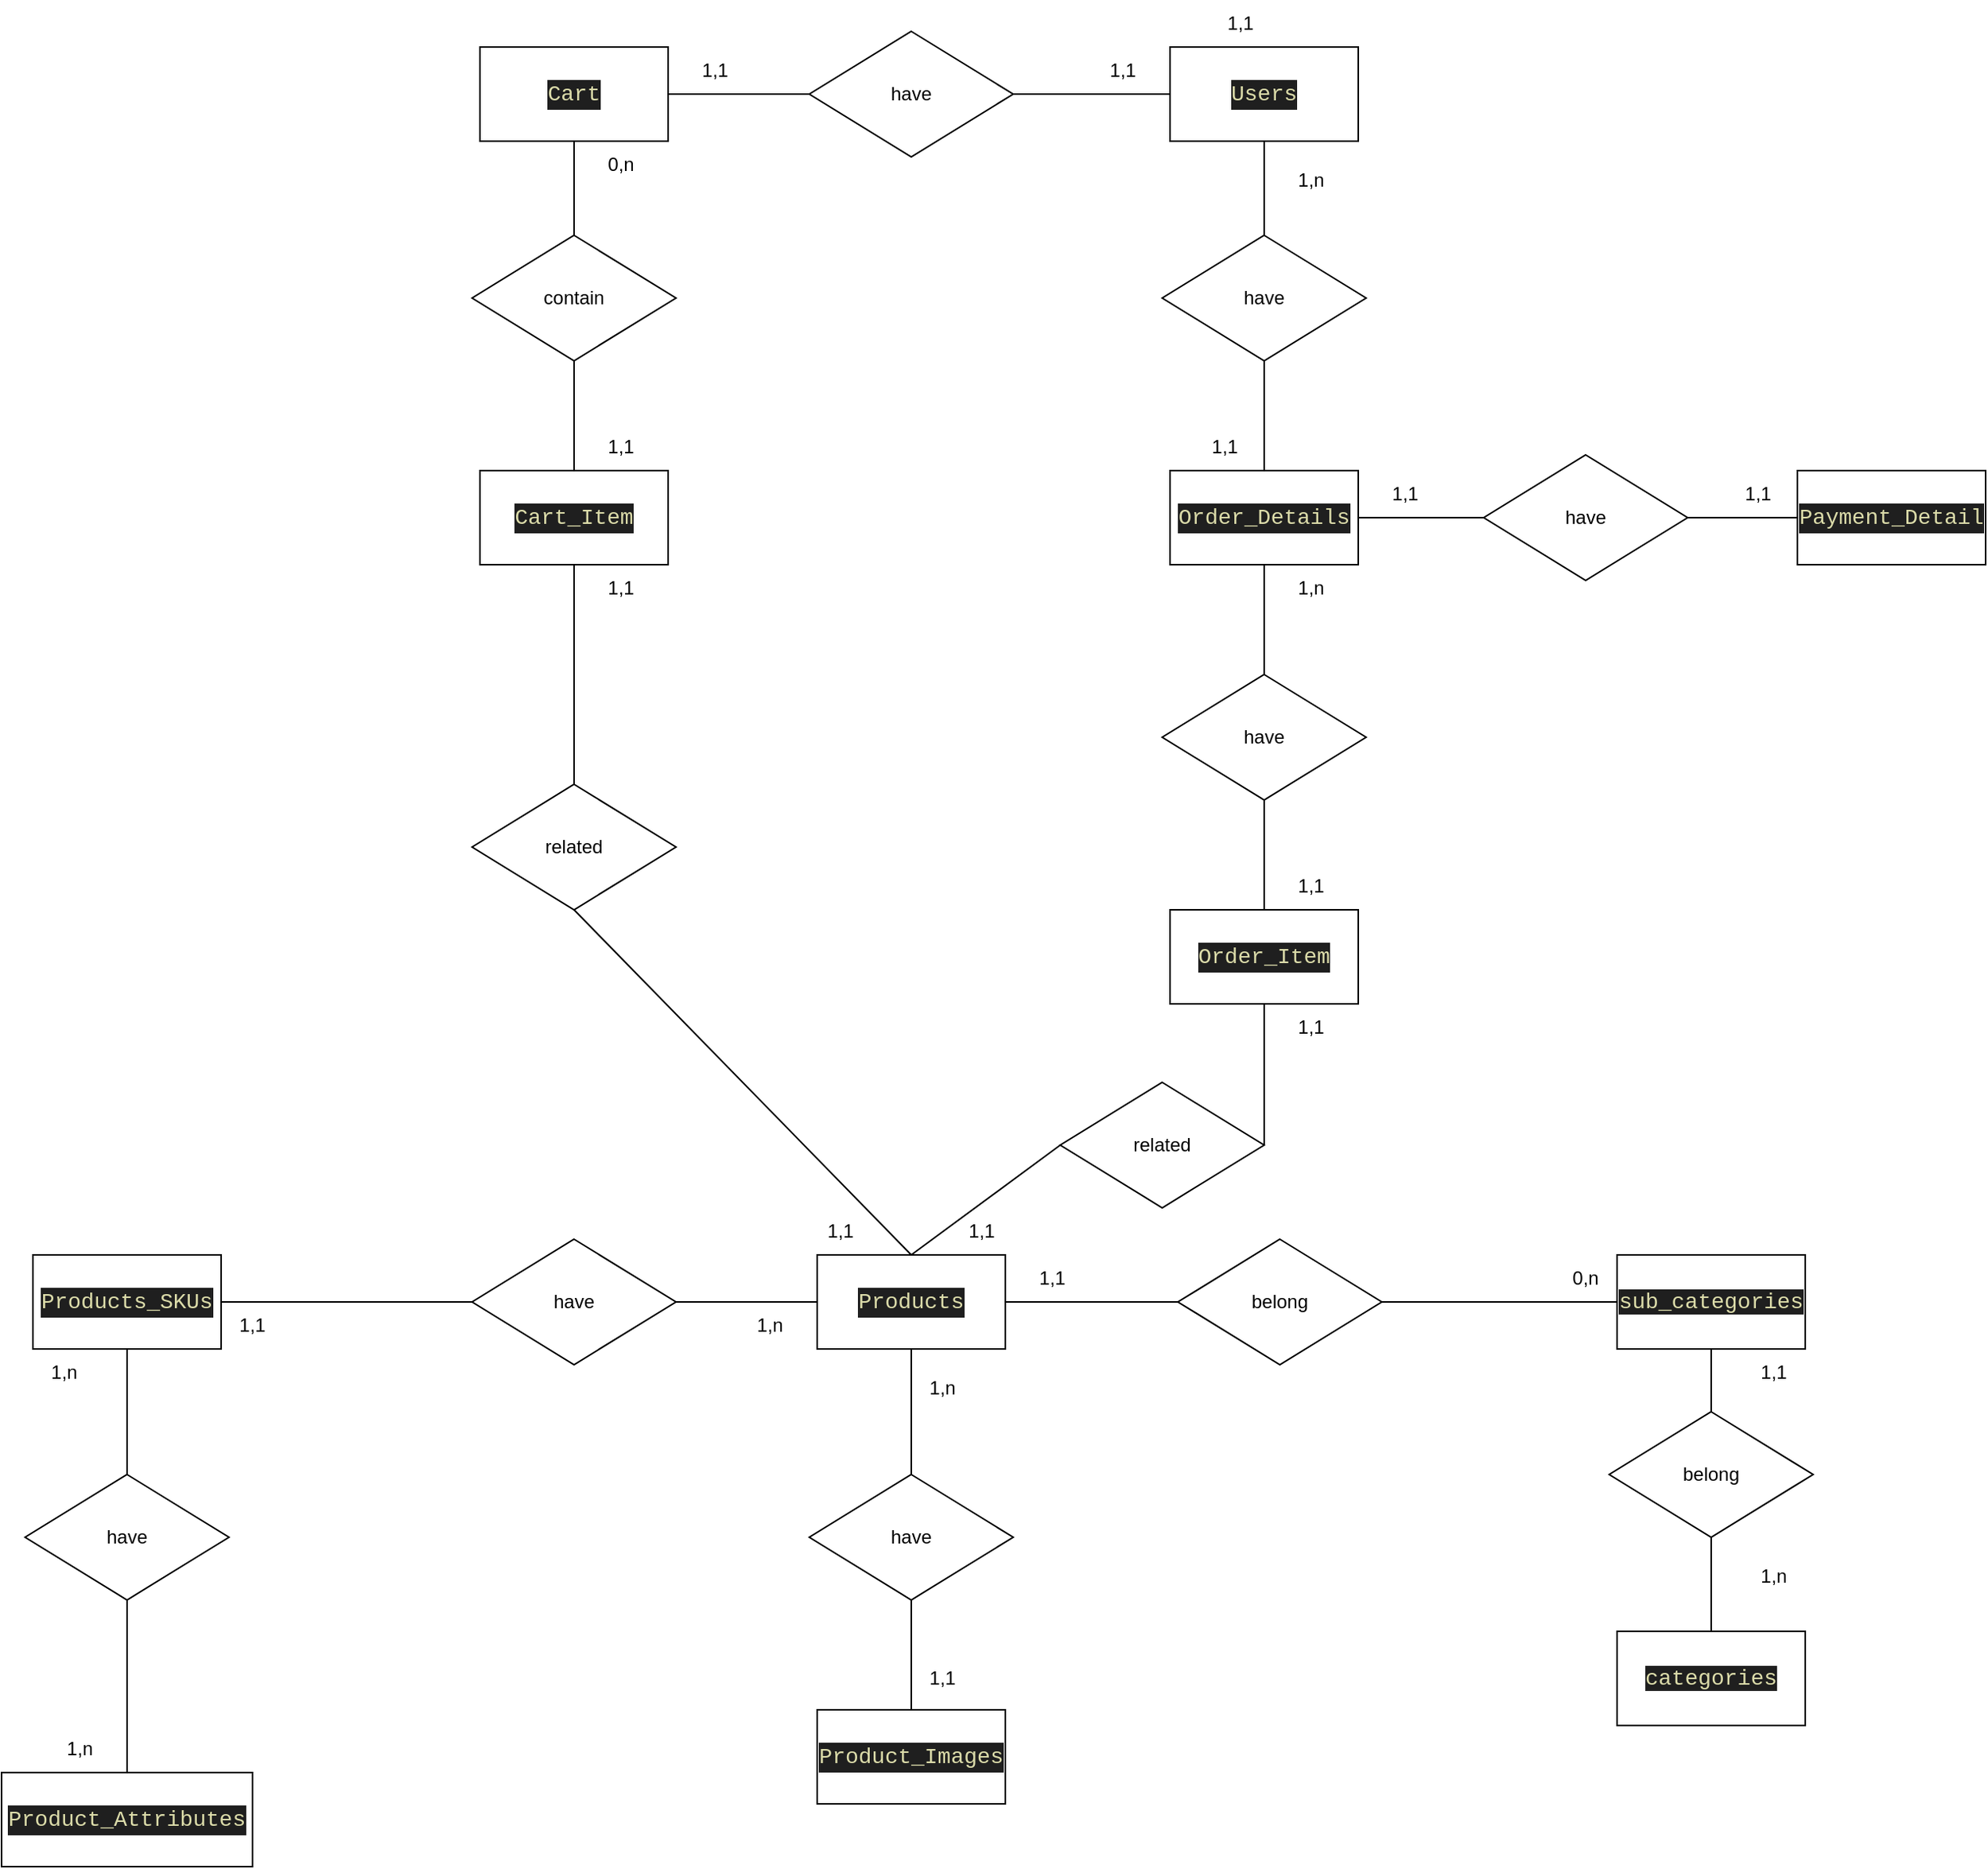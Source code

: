 <mxfile version="24.7.8">
  <diagram name="Page-1" id="cnW9olGmw6NSJvJHDt5M">
    <mxGraphModel dx="2762" dy="1179" grid="1" gridSize="10" guides="1" tooltips="1" connect="1" arrows="1" fold="1" page="1" pageScale="1" pageWidth="850" pageHeight="1100" math="0" shadow="0">
      <root>
        <mxCell id="0" />
        <mxCell id="1" parent="0" />
        <mxCell id="kwGnplMdTD3-A2-5UlzM-1" value="&lt;div style=&quot;color: rgb(204, 204, 204); background-color: rgb(31, 31, 31); font-family: Consolas, &amp;quot;Courier New&amp;quot;, monospace; font-size: 14px; line-height: 19px; white-space: pre;&quot;&gt;&lt;span style=&quot;color: #dcdcaa;&quot;&gt;Users&lt;/span&gt;&lt;/div&gt;" style="rounded=0;whiteSpace=wrap;html=1;" parent="1" vertex="1">
          <mxGeometry x="90" y="250" width="120" height="60" as="geometry" />
        </mxCell>
        <mxCell id="kwGnplMdTD3-A2-5UlzM-9" value="&lt;div style=&quot;color: rgb(204, 204, 204); background-color: rgb(31, 31, 31); font-family: Consolas, &amp;quot;Courier New&amp;quot;, monospace; font-size: 14px; line-height: 19px; white-space: pre;&quot;&gt;&lt;span style=&quot;color: #dcdcaa;&quot;&gt;Products&lt;/span&gt;&lt;/div&gt;" style="rounded=0;whiteSpace=wrap;html=1;" parent="1" vertex="1">
          <mxGeometry x="-135" y="1020" width="120" height="60" as="geometry" />
        </mxCell>
        <mxCell id="kwGnplMdTD3-A2-5UlzM-10" value="&lt;font face=&quot;Consolas, Courier New, monospace&quot; color=&quot;#dcdcaa&quot;&gt;&lt;span style=&quot;font-size: 14px; white-space: pre; background-color: rgb(31, 31, 31);&quot;&gt;categories&lt;/span&gt;&lt;/font&gt;" style="rounded=0;whiteSpace=wrap;html=1;" parent="1" vertex="1">
          <mxGeometry x="375" y="1260" width="120" height="60" as="geometry" />
        </mxCell>
        <mxCell id="kwGnplMdTD3-A2-5UlzM-11" value="belong" style="rhombus;whiteSpace=wrap;html=1;" parent="1" vertex="1">
          <mxGeometry x="95" y="1010" width="130" height="80" as="geometry" />
        </mxCell>
        <mxCell id="kwGnplMdTD3-A2-5UlzM-12" value="&lt;font face=&quot;Consolas, Courier New, monospace&quot; color=&quot;#dcdcaa&quot;&gt;&lt;span style=&quot;font-size: 14px; white-space: pre; background-color: rgb(31, 31, 31);&quot;&gt;sub_categories&lt;/span&gt;&lt;/font&gt;" style="rounded=0;whiteSpace=wrap;html=1;" parent="1" vertex="1">
          <mxGeometry x="375" y="1020" width="120" height="60" as="geometry" />
        </mxCell>
        <mxCell id="kwGnplMdTD3-A2-5UlzM-13" value="" style="endArrow=none;html=1;rounded=0;exitX=1;exitY=0.5;exitDx=0;exitDy=0;" parent="1" source="kwGnplMdTD3-A2-5UlzM-9" edge="1">
          <mxGeometry width="50" height="50" relative="1" as="geometry">
            <mxPoint x="215" y="1100" as="sourcePoint" />
            <mxPoint x="95" y="1050" as="targetPoint" />
          </mxGeometry>
        </mxCell>
        <mxCell id="kwGnplMdTD3-A2-5UlzM-14" value="" style="endArrow=none;html=1;rounded=0;exitX=1;exitY=0.5;exitDx=0;exitDy=0;entryX=0;entryY=0.5;entryDx=0;entryDy=0;" parent="1" source="kwGnplMdTD3-A2-5UlzM-11" target="kwGnplMdTD3-A2-5UlzM-12" edge="1">
          <mxGeometry width="50" height="50" relative="1" as="geometry">
            <mxPoint x="-5" y="1060" as="sourcePoint" />
            <mxPoint x="105" y="1060" as="targetPoint" />
          </mxGeometry>
        </mxCell>
        <mxCell id="kwGnplMdTD3-A2-5UlzM-15" value="" style="endArrow=none;html=1;rounded=0;exitX=0.5;exitY=1;exitDx=0;exitDy=0;entryX=0.5;entryY=0;entryDx=0;entryDy=0;" parent="1" source="kwGnplMdTD3-A2-5UlzM-12" target="kwGnplMdTD3-A2-5UlzM-16" edge="1">
          <mxGeometry width="50" height="50" relative="1" as="geometry">
            <mxPoint x="215" y="1100" as="sourcePoint" />
            <mxPoint x="265" y="1050" as="targetPoint" />
          </mxGeometry>
        </mxCell>
        <mxCell id="kwGnplMdTD3-A2-5UlzM-16" value="belong" style="rhombus;whiteSpace=wrap;html=1;" parent="1" vertex="1">
          <mxGeometry x="370" y="1120" width="130" height="80" as="geometry" />
        </mxCell>
        <mxCell id="kwGnplMdTD3-A2-5UlzM-17" value="" style="endArrow=none;html=1;rounded=0;exitX=0.5;exitY=0;exitDx=0;exitDy=0;entryX=0.5;entryY=1;entryDx=0;entryDy=0;" parent="1" source="kwGnplMdTD3-A2-5UlzM-10" target="kwGnplMdTD3-A2-5UlzM-16" edge="1">
          <mxGeometry width="50" height="50" relative="1" as="geometry">
            <mxPoint x="445" y="1090" as="sourcePoint" />
            <mxPoint x="445" y="1120" as="targetPoint" />
          </mxGeometry>
        </mxCell>
        <mxCell id="kwGnplMdTD3-A2-5UlzM-18" value="1,1" style="text;html=1;align=center;verticalAlign=middle;whiteSpace=wrap;rounded=0;" parent="1" vertex="1">
          <mxGeometry x="-15" y="1020" width="60" height="30" as="geometry" />
        </mxCell>
        <mxCell id="kwGnplMdTD3-A2-5UlzM-21" value="1,n" style="text;html=1;align=center;verticalAlign=middle;whiteSpace=wrap;rounded=0;" parent="1" vertex="1">
          <mxGeometry x="-85" y="1090" width="60" height="30" as="geometry" />
        </mxCell>
        <mxCell id="kwGnplMdTD3-A2-5UlzM-23" value="&lt;div style=&quot;color: rgb(204, 204, 204); background-color: rgb(31, 31, 31); font-family: Consolas, &amp;quot;Courier New&amp;quot;, monospace; font-size: 14px; line-height: 19px; white-space: pre;&quot;&gt;&lt;span style=&quot;color: #dcdcaa;&quot;&gt;Product_Attributes&lt;/span&gt;&lt;/div&gt;" style="rounded=0;whiteSpace=wrap;html=1;" parent="1" vertex="1">
          <mxGeometry x="-655" y="1350" width="160" height="60" as="geometry" />
        </mxCell>
        <mxCell id="kwGnplMdTD3-A2-5UlzM-24" value="&lt;div style=&quot;color: rgb(204, 204, 204); background-color: rgb(31, 31, 31); font-family: Consolas, &amp;quot;Courier New&amp;quot;, monospace; font-size: 14px; line-height: 19px; white-space: pre;&quot;&gt;&lt;span style=&quot;color: #dcdcaa;&quot;&gt;Products_SKUs&lt;/span&gt;&lt;/div&gt;" style="rounded=0;whiteSpace=wrap;html=1;" parent="1" vertex="1">
          <mxGeometry x="-635" y="1020" width="120" height="60" as="geometry" />
        </mxCell>
        <mxCell id="kwGnplMdTD3-A2-5UlzM-25" value="&lt;div style=&quot;color: rgb(204, 204, 204); background-color: rgb(31, 31, 31); font-family: Consolas, &amp;quot;Courier New&amp;quot;, monospace; font-size: 14px; line-height: 19px; white-space: pre;&quot;&gt;&lt;span style=&quot;color: #dcdcaa;&quot;&gt;Cart&lt;/span&gt;&lt;/div&gt;" style="rounded=0;whiteSpace=wrap;html=1;" parent="1" vertex="1">
          <mxGeometry x="-350" y="250" width="120" height="60" as="geometry" />
        </mxCell>
        <mxCell id="kwGnplMdTD3-A2-5UlzM-26" value="&lt;div style=&quot;color: rgb(204, 204, 204); background-color: rgb(31, 31, 31); font-family: Consolas, &amp;quot;Courier New&amp;quot;, monospace; font-size: 14px; line-height: 19px; white-space: pre;&quot;&gt;&lt;span style=&quot;color: #dcdcaa;&quot;&gt;Cart_Item&lt;/span&gt;&lt;/div&gt;" style="rounded=0;whiteSpace=wrap;html=1;" parent="1" vertex="1">
          <mxGeometry x="-350" y="520" width="120" height="60" as="geometry" />
        </mxCell>
        <mxCell id="kwGnplMdTD3-A2-5UlzM-27" value="&lt;div style=&quot;color: rgb(204, 204, 204); background-color: rgb(31, 31, 31); font-family: Consolas, &amp;quot;Courier New&amp;quot;, monospace; font-size: 14px; line-height: 19px; white-space: pre;&quot;&gt;&lt;div style=&quot;line-height: 19px;&quot;&gt;&lt;span style=&quot;color: #dcdcaa;&quot;&gt;Payment_Detail&lt;/span&gt;&lt;/div&gt;&lt;/div&gt;" style="rounded=0;whiteSpace=wrap;html=1;" parent="1" vertex="1">
          <mxGeometry x="490" y="520" width="120" height="60" as="geometry" />
        </mxCell>
        <mxCell id="kwGnplMdTD3-A2-5UlzM-28" value="&lt;div style=&quot;color: rgb(204, 204, 204); background-color: rgb(31, 31, 31); font-family: Consolas, &amp;quot;Courier New&amp;quot;, monospace; font-size: 14px; line-height: 19px; white-space: pre;&quot;&gt;&lt;span style=&quot;color: #dcdcaa;&quot;&gt;Order_Details&lt;/span&gt;&lt;/div&gt;" style="rounded=0;whiteSpace=wrap;html=1;" parent="1" vertex="1">
          <mxGeometry x="90" y="520" width="120" height="60" as="geometry" />
        </mxCell>
        <mxCell id="kwGnplMdTD3-A2-5UlzM-29" value="&lt;div style=&quot;color: rgb(204, 204, 204); background-color: rgb(31, 31, 31); font-family: Consolas, &amp;quot;Courier New&amp;quot;, monospace; font-size: 14px; line-height: 19px; white-space: pre;&quot;&gt;&lt;span style=&quot;color: #dcdcaa;&quot;&gt;Order_Item&lt;/span&gt;&lt;/div&gt;" style="rounded=0;whiteSpace=wrap;html=1;" parent="1" vertex="1">
          <mxGeometry x="90" y="800" width="120" height="60" as="geometry" />
        </mxCell>
        <mxCell id="kwGnplMdTD3-A2-5UlzM-30" value="&lt;div style=&quot;color: rgb(204, 204, 204); background-color: rgb(31, 31, 31); font-family: Consolas, &amp;quot;Courier New&amp;quot;, monospace; font-size: 14px; line-height: 19px; white-space: pre;&quot;&gt;&lt;span style=&quot;color: #dcdcaa;&quot;&gt;Product_Images&lt;/span&gt;&lt;/div&gt;" style="rounded=0;whiteSpace=wrap;html=1;" parent="1" vertex="1">
          <mxGeometry x="-135" y="1310" width="120" height="60" as="geometry" />
        </mxCell>
        <mxCell id="tjKkvb1AYBIxYUPu8IMl-1" value="1,n" style="text;html=1;align=center;verticalAlign=middle;whiteSpace=wrap;rounded=0;" parent="1" vertex="1">
          <mxGeometry x="445" y="1210" width="60" height="30" as="geometry" />
        </mxCell>
        <mxCell id="tjKkvb1AYBIxYUPu8IMl-2" value="1,1" style="text;html=1;align=center;verticalAlign=middle;whiteSpace=wrap;rounded=0;" parent="1" vertex="1">
          <mxGeometry x="445" y="1080" width="60" height="30" as="geometry" />
        </mxCell>
        <mxCell id="tjKkvb1AYBIxYUPu8IMl-3" value="" style="endArrow=none;html=1;rounded=0;entryX=0.5;entryY=1;entryDx=0;entryDy=0;exitX=0.5;exitY=0;exitDx=0;exitDy=0;" parent="1" source="tjKkvb1AYBIxYUPu8IMl-4" target="kwGnplMdTD3-A2-5UlzM-9" edge="1">
          <mxGeometry width="50" height="50" relative="1" as="geometry">
            <mxPoint x="-75" y="1180" as="sourcePoint" />
            <mxPoint x="295" y="1110" as="targetPoint" />
          </mxGeometry>
        </mxCell>
        <mxCell id="tjKkvb1AYBIxYUPu8IMl-4" value="have" style="rhombus;whiteSpace=wrap;html=1;" parent="1" vertex="1">
          <mxGeometry x="-140" y="1160" width="130" height="80" as="geometry" />
        </mxCell>
        <mxCell id="tjKkvb1AYBIxYUPu8IMl-5" value="" style="endArrow=none;html=1;rounded=0;entryX=0.5;entryY=1;entryDx=0;entryDy=0;exitX=0.5;exitY=0;exitDx=0;exitDy=0;" parent="1" source="kwGnplMdTD3-A2-5UlzM-30" target="tjKkvb1AYBIxYUPu8IMl-4" edge="1">
          <mxGeometry width="50" height="50" relative="1" as="geometry">
            <mxPoint x="-65" y="1170" as="sourcePoint" />
            <mxPoint x="-65" y="1090" as="targetPoint" />
          </mxGeometry>
        </mxCell>
        <mxCell id="tjKkvb1AYBIxYUPu8IMl-6" value="0,n" style="text;html=1;align=center;verticalAlign=middle;whiteSpace=wrap;rounded=0;" parent="1" vertex="1">
          <mxGeometry x="325" y="1020" width="60" height="30" as="geometry" />
        </mxCell>
        <mxCell id="tjKkvb1AYBIxYUPu8IMl-7" value="1,1" style="text;html=1;align=center;verticalAlign=middle;whiteSpace=wrap;rounded=0;" parent="1" vertex="1">
          <mxGeometry x="-85" y="1275" width="60" height="30" as="geometry" />
        </mxCell>
        <mxCell id="tjKkvb1AYBIxYUPu8IMl-8" value="1,n" style="text;html=1;align=center;verticalAlign=middle;whiteSpace=wrap;rounded=0;" parent="1" vertex="1">
          <mxGeometry x="-195" y="1050" width="60" height="30" as="geometry" />
        </mxCell>
        <mxCell id="tjKkvb1AYBIxYUPu8IMl-9" value="" style="endArrow=none;html=1;rounded=0;entryX=0;entryY=0.5;entryDx=0;entryDy=0;exitX=1;exitY=0.5;exitDx=0;exitDy=0;" parent="1" source="tjKkvb1AYBIxYUPu8IMl-10" target="kwGnplMdTD3-A2-5UlzM-9" edge="1">
          <mxGeometry width="50" height="50" relative="1" as="geometry">
            <mxPoint x="-270" y="1210" as="sourcePoint" />
            <mxPoint x="-270" y="1110" as="targetPoint" />
          </mxGeometry>
        </mxCell>
        <mxCell id="tjKkvb1AYBIxYUPu8IMl-10" value="have" style="rhombus;whiteSpace=wrap;html=1;" parent="1" vertex="1">
          <mxGeometry x="-355" y="1010" width="130" height="80" as="geometry" />
        </mxCell>
        <mxCell id="tjKkvb1AYBIxYUPu8IMl-11" value="" style="endArrow=none;html=1;rounded=0;entryX=0;entryY=0.5;entryDx=0;entryDy=0;exitX=1;exitY=0.5;exitDx=0;exitDy=0;" parent="1" source="kwGnplMdTD3-A2-5UlzM-24" target="tjKkvb1AYBIxYUPu8IMl-10" edge="1">
          <mxGeometry width="50" height="50" relative="1" as="geometry">
            <mxPoint x="-270" y="1340" as="sourcePoint" />
            <mxPoint x="-260" y="1120" as="targetPoint" />
          </mxGeometry>
        </mxCell>
        <mxCell id="tjKkvb1AYBIxYUPu8IMl-12" value="1,1" style="text;html=1;align=center;verticalAlign=middle;whiteSpace=wrap;rounded=0;" parent="1" vertex="1">
          <mxGeometry x="-525" y="1050" width="60" height="30" as="geometry" />
        </mxCell>
        <mxCell id="tjKkvb1AYBIxYUPu8IMl-18" value="1,n" style="text;html=1;align=center;verticalAlign=middle;whiteSpace=wrap;rounded=0;" parent="1" vertex="1">
          <mxGeometry x="-645" y="1080" width="60" height="30" as="geometry" />
        </mxCell>
        <mxCell id="tjKkvb1AYBIxYUPu8IMl-19" value="" style="endArrow=none;html=1;rounded=0;entryX=0.5;entryY=1;entryDx=0;entryDy=0;exitX=0.5;exitY=0;exitDx=0;exitDy=0;" parent="1" source="tjKkvb1AYBIxYUPu8IMl-20" target="kwGnplMdTD3-A2-5UlzM-24" edge="1">
          <mxGeometry width="50" height="50" relative="1" as="geometry">
            <mxPoint x="-685" y="1170" as="sourcePoint" />
            <mxPoint x="-685" y="1070" as="targetPoint" />
          </mxGeometry>
        </mxCell>
        <mxCell id="tjKkvb1AYBIxYUPu8IMl-20" value="have" style="rhombus;whiteSpace=wrap;html=1;" parent="1" vertex="1">
          <mxGeometry x="-640" y="1160" width="130" height="80" as="geometry" />
        </mxCell>
        <mxCell id="tjKkvb1AYBIxYUPu8IMl-21" value="" style="endArrow=none;html=1;rounded=0;entryX=0.5;entryY=1;entryDx=0;entryDy=0;exitX=0.5;exitY=0;exitDx=0;exitDy=0;" parent="1" source="kwGnplMdTD3-A2-5UlzM-23" target="tjKkvb1AYBIxYUPu8IMl-20" edge="1">
          <mxGeometry width="50" height="50" relative="1" as="geometry">
            <mxPoint x="-685" y="1320" as="sourcePoint" />
            <mxPoint x="-675" y="1080" as="targetPoint" />
          </mxGeometry>
        </mxCell>
        <mxCell id="tjKkvb1AYBIxYUPu8IMl-22" value="1,n" style="text;html=1;align=center;verticalAlign=middle;whiteSpace=wrap;rounded=0;" parent="1" vertex="1">
          <mxGeometry x="-635" y="1320" width="60" height="30" as="geometry" />
        </mxCell>
        <mxCell id="tjKkvb1AYBIxYUPu8IMl-26" value="" style="endArrow=none;html=1;rounded=0;entryX=0;entryY=0.5;entryDx=0;entryDy=0;" parent="1" target="kwGnplMdTD3-A2-5UlzM-1" edge="1">
          <mxGeometry width="50" height="50" relative="1" as="geometry">
            <mxPoint x="-10" y="280" as="sourcePoint" />
            <mxPoint x="-20" y="320" as="targetPoint" />
          </mxGeometry>
        </mxCell>
        <mxCell id="tjKkvb1AYBIxYUPu8IMl-27" value="have" style="rhombus;whiteSpace=wrap;html=1;" parent="1" vertex="1">
          <mxGeometry x="-140" y="240" width="130" height="80" as="geometry" />
        </mxCell>
        <mxCell id="tjKkvb1AYBIxYUPu8IMl-29" value="" style="endArrow=none;html=1;rounded=0;entryX=0;entryY=0.5;entryDx=0;entryDy=0;exitX=1;exitY=0.5;exitDx=0;exitDy=0;" parent="1" source="kwGnplMdTD3-A2-5UlzM-25" target="tjKkvb1AYBIxYUPu8IMl-27" edge="1">
          <mxGeometry width="50" height="50" relative="1" as="geometry">
            <mxPoint y="290" as="sourcePoint" />
            <mxPoint x="100" y="290" as="targetPoint" />
          </mxGeometry>
        </mxCell>
        <mxCell id="tjKkvb1AYBIxYUPu8IMl-30" value="1,1" style="text;html=1;align=center;verticalAlign=middle;whiteSpace=wrap;rounded=0;" parent="1" vertex="1">
          <mxGeometry x="30" y="250" width="60" height="30" as="geometry" />
        </mxCell>
        <mxCell id="tjKkvb1AYBIxYUPu8IMl-31" value="1,1" style="text;html=1;align=center;verticalAlign=middle;whiteSpace=wrap;rounded=0;" parent="1" vertex="1">
          <mxGeometry x="-230" y="250" width="60" height="30" as="geometry" />
        </mxCell>
        <mxCell id="tjKkvb1AYBIxYUPu8IMl-34" value="contain" style="rhombus;whiteSpace=wrap;html=1;" parent="1" vertex="1">
          <mxGeometry x="-355" y="370" width="130" height="80" as="geometry" />
        </mxCell>
        <mxCell id="tjKkvb1AYBIxYUPu8IMl-35" value="" style="endArrow=none;html=1;rounded=0;exitX=0.5;exitY=0;exitDx=0;exitDy=0;entryX=0.5;entryY=1;entryDx=0;entryDy=0;" parent="1" source="tjKkvb1AYBIxYUPu8IMl-34" target="kwGnplMdTD3-A2-5UlzM-25" edge="1">
          <mxGeometry width="50" height="50" relative="1" as="geometry">
            <mxPoint x="-190" y="400" as="sourcePoint" />
            <mxPoint x="-140" y="350" as="targetPoint" />
          </mxGeometry>
        </mxCell>
        <mxCell id="tjKkvb1AYBIxYUPu8IMl-36" value="" style="endArrow=none;html=1;rounded=0;entryX=0.5;entryY=0;entryDx=0;entryDy=0;" parent="1" target="kwGnplMdTD3-A2-5UlzM-26" edge="1">
          <mxGeometry width="50" height="50" relative="1" as="geometry">
            <mxPoint x="-290" y="450" as="sourcePoint" />
            <mxPoint x="-280" y="320" as="targetPoint" />
          </mxGeometry>
        </mxCell>
        <mxCell id="tjKkvb1AYBIxYUPu8IMl-37" value="0,n" style="text;html=1;align=center;verticalAlign=middle;whiteSpace=wrap;rounded=0;" parent="1" vertex="1">
          <mxGeometry x="-290" y="310" width="60" height="30" as="geometry" />
        </mxCell>
        <mxCell id="tjKkvb1AYBIxYUPu8IMl-38" value="1,1" style="text;html=1;align=center;verticalAlign=middle;whiteSpace=wrap;rounded=0;" parent="1" vertex="1">
          <mxGeometry x="-290" y="490" width="60" height="30" as="geometry" />
        </mxCell>
        <mxCell id="tjKkvb1AYBIxYUPu8IMl-39" value="have" style="rhombus;whiteSpace=wrap;html=1;" parent="1" vertex="1">
          <mxGeometry x="85" y="370" width="130" height="80" as="geometry" />
        </mxCell>
        <mxCell id="tjKkvb1AYBIxYUPu8IMl-40" value="" style="endArrow=none;html=1;rounded=0;exitX=0.5;exitY=0;exitDx=0;exitDy=0;entryX=0.5;entryY=1;entryDx=0;entryDy=0;" parent="1" source="tjKkvb1AYBIxYUPu8IMl-39" target="kwGnplMdTD3-A2-5UlzM-1" edge="1">
          <mxGeometry width="50" height="50" relative="1" as="geometry">
            <mxPoint x="250" y="410" as="sourcePoint" />
            <mxPoint x="150" y="320" as="targetPoint" />
          </mxGeometry>
        </mxCell>
        <mxCell id="tjKkvb1AYBIxYUPu8IMl-41" value="" style="endArrow=none;html=1;rounded=0;entryX=0.5;entryY=0;entryDx=0;entryDy=0;exitX=0.5;exitY=1;exitDx=0;exitDy=0;" parent="1" source="tjKkvb1AYBIxYUPu8IMl-39" target="kwGnplMdTD3-A2-5UlzM-28" edge="1">
          <mxGeometry width="50" height="50" relative="1" as="geometry">
            <mxPoint x="150" y="460" as="sourcePoint" />
            <mxPoint x="150" y="530" as="targetPoint" />
          </mxGeometry>
        </mxCell>
        <mxCell id="tjKkvb1AYBIxYUPu8IMl-42" value="1,n" style="text;html=1;align=center;verticalAlign=middle;whiteSpace=wrap;rounded=0;" parent="1" vertex="1">
          <mxGeometry x="150" y="320" width="60" height="30" as="geometry" />
        </mxCell>
        <mxCell id="tjKkvb1AYBIxYUPu8IMl-43" value="1,1" style="text;html=1;align=center;verticalAlign=middle;whiteSpace=wrap;rounded=0;" parent="1" vertex="1">
          <mxGeometry x="95" y="490" width="60" height="30" as="geometry" />
        </mxCell>
        <mxCell id="tjKkvb1AYBIxYUPu8IMl-44" value="have" style="rhombus;whiteSpace=wrap;html=1;" parent="1" vertex="1">
          <mxGeometry x="85" y="650" width="130" height="80" as="geometry" />
        </mxCell>
        <mxCell id="tjKkvb1AYBIxYUPu8IMl-45" value="" style="endArrow=none;html=1;rounded=0;exitX=0.5;exitY=0;exitDx=0;exitDy=0;entryX=0.5;entryY=1;entryDx=0;entryDy=0;" parent="1" source="tjKkvb1AYBIxYUPu8IMl-44" target="kwGnplMdTD3-A2-5UlzM-28" edge="1">
          <mxGeometry width="50" height="50" relative="1" as="geometry">
            <mxPoint x="250" y="690" as="sourcePoint" />
            <mxPoint x="150" y="590" as="targetPoint" />
          </mxGeometry>
        </mxCell>
        <mxCell id="tjKkvb1AYBIxYUPu8IMl-46" value="" style="endArrow=none;html=1;rounded=0;entryX=0;entryY=1;entryDx=0;entryDy=0;exitX=0.5;exitY=1;exitDx=0;exitDy=0;" parent="1" source="tjKkvb1AYBIxYUPu8IMl-44" target="tjKkvb1AYBIxYUPu8IMl-48" edge="1">
          <mxGeometry width="50" height="50" relative="1" as="geometry">
            <mxPoint x="150" y="740" as="sourcePoint" />
            <mxPoint x="150" y="800" as="targetPoint" />
          </mxGeometry>
        </mxCell>
        <mxCell id="tjKkvb1AYBIxYUPu8IMl-47" value="1,n" style="text;html=1;align=center;verticalAlign=middle;whiteSpace=wrap;rounded=0;" parent="1" vertex="1">
          <mxGeometry x="150" y="580" width="60" height="30" as="geometry" />
        </mxCell>
        <mxCell id="tjKkvb1AYBIxYUPu8IMl-48" value="1,1" style="text;html=1;align=center;verticalAlign=middle;whiteSpace=wrap;rounded=0;" parent="1" vertex="1">
          <mxGeometry x="150" y="770" width="60" height="30" as="geometry" />
        </mxCell>
        <mxCell id="tjKkvb1AYBIxYUPu8IMl-49" value="" style="endArrow=none;html=1;rounded=0;exitX=0.5;exitY=0;exitDx=0;exitDy=0;entryX=0;entryY=0.5;entryDx=0;entryDy=0;" parent="1" source="kwGnplMdTD3-A2-5UlzM-9" target="tjKkvb1AYBIxYUPu8IMl-50" edge="1">
          <mxGeometry width="50" height="50" relative="1" as="geometry">
            <mxPoint x="180" y="870" as="sourcePoint" />
            <mxPoint x="30" y="950" as="targetPoint" />
          </mxGeometry>
        </mxCell>
        <mxCell id="tjKkvb1AYBIxYUPu8IMl-50" value="related" style="rhombus;whiteSpace=wrap;html=1;" parent="1" vertex="1">
          <mxGeometry x="20" y="910" width="130" height="80" as="geometry" />
        </mxCell>
        <mxCell id="tjKkvb1AYBIxYUPu8IMl-51" value="" style="endArrow=none;html=1;rounded=0;exitX=1;exitY=0.5;exitDx=0;exitDy=0;entryX=0.5;entryY=1;entryDx=0;entryDy=0;" parent="1" source="tjKkvb1AYBIxYUPu8IMl-50" target="kwGnplMdTD3-A2-5UlzM-29" edge="1">
          <mxGeometry width="50" height="50" relative="1" as="geometry">
            <mxPoint x="180" y="870" as="sourcePoint" />
            <mxPoint x="230" y="820" as="targetPoint" />
          </mxGeometry>
        </mxCell>
        <mxCell id="tjKkvb1AYBIxYUPu8IMl-52" value="1,1" style="text;html=1;align=center;verticalAlign=middle;whiteSpace=wrap;rounded=0;" parent="1" vertex="1">
          <mxGeometry x="150" y="860" width="60" height="30" as="geometry" />
        </mxCell>
        <mxCell id="tjKkvb1AYBIxYUPu8IMl-53" value="1,1" style="text;html=1;align=center;verticalAlign=middle;whiteSpace=wrap;rounded=0;" parent="1" vertex="1">
          <mxGeometry x="-60" y="990" width="60" height="30" as="geometry" />
        </mxCell>
        <mxCell id="tjKkvb1AYBIxYUPu8IMl-55" value="related" style="rhombus;whiteSpace=wrap;html=1;" parent="1" vertex="1">
          <mxGeometry x="-355" y="720" width="130" height="80" as="geometry" />
        </mxCell>
        <mxCell id="tjKkvb1AYBIxYUPu8IMl-56" value="" style="endArrow=none;html=1;rounded=0;exitX=0.5;exitY=0;exitDx=0;exitDy=0;entryX=0.5;entryY=1;entryDx=0;entryDy=0;" parent="1" source="tjKkvb1AYBIxYUPu8IMl-55" target="kwGnplMdTD3-A2-5UlzM-26" edge="1">
          <mxGeometry width="50" height="50" relative="1" as="geometry">
            <mxPoint x="-10" y="870" as="sourcePoint" />
            <mxPoint x="40" y="820" as="targetPoint" />
          </mxGeometry>
        </mxCell>
        <mxCell id="tjKkvb1AYBIxYUPu8IMl-57" value="" style="endArrow=none;html=1;rounded=0;exitX=0.5;exitY=1;exitDx=0;exitDy=0;entryX=0.5;entryY=0;entryDx=0;entryDy=0;" parent="1" source="tjKkvb1AYBIxYUPu8IMl-55" target="kwGnplMdTD3-A2-5UlzM-9" edge="1">
          <mxGeometry width="50" height="50" relative="1" as="geometry">
            <mxPoint x="-10" y="870" as="sourcePoint" />
            <mxPoint x="40" y="820" as="targetPoint" />
          </mxGeometry>
        </mxCell>
        <mxCell id="tjKkvb1AYBIxYUPu8IMl-58" value="1,1" style="text;html=1;align=center;verticalAlign=middle;whiteSpace=wrap;rounded=0;" parent="1" vertex="1">
          <mxGeometry x="-290" y="580" width="60" height="30" as="geometry" />
        </mxCell>
        <mxCell id="tjKkvb1AYBIxYUPu8IMl-59" value="1,1" style="text;html=1;align=center;verticalAlign=middle;whiteSpace=wrap;rounded=0;" parent="1" vertex="1">
          <mxGeometry x="-150" y="990" width="60" height="30" as="geometry" />
        </mxCell>
        <mxCell id="tjKkvb1AYBIxYUPu8IMl-61" value="have" style="rhombus;whiteSpace=wrap;html=1;" parent="1" vertex="1">
          <mxGeometry x="290" y="510" width="130" height="80" as="geometry" />
        </mxCell>
        <mxCell id="tjKkvb1AYBIxYUPu8IMl-62" value="" style="endArrow=none;html=1;rounded=0;exitX=1;exitY=0.5;exitDx=0;exitDy=0;entryX=0;entryY=0.5;entryDx=0;entryDy=0;" parent="1" source="kwGnplMdTD3-A2-5UlzM-28" target="tjKkvb1AYBIxYUPu8IMl-61" edge="1">
          <mxGeometry width="50" height="50" relative="1" as="geometry">
            <mxPoint x="260" y="650" as="sourcePoint" />
            <mxPoint x="310" y="600" as="targetPoint" />
          </mxGeometry>
        </mxCell>
        <mxCell id="tjKkvb1AYBIxYUPu8IMl-63" value="1,1" style="text;html=1;align=center;verticalAlign=middle;whiteSpace=wrap;rounded=0;" parent="1" vertex="1">
          <mxGeometry x="210" y="520" width="60" height="30" as="geometry" />
        </mxCell>
        <mxCell id="tjKkvb1AYBIxYUPu8IMl-64" value="1,1" style="text;html=1;align=center;verticalAlign=middle;whiteSpace=wrap;rounded=0;" parent="1" vertex="1">
          <mxGeometry x="435" y="520" width="60" height="30" as="geometry" />
        </mxCell>
        <mxCell id="tjKkvb1AYBIxYUPu8IMl-65" value="" style="endArrow=none;html=1;rounded=0;exitX=1;exitY=0.5;exitDx=0;exitDy=0;entryX=0;entryY=0.5;entryDx=0;entryDy=0;" parent="1" source="tjKkvb1AYBIxYUPu8IMl-61" target="kwGnplMdTD3-A2-5UlzM-27" edge="1">
          <mxGeometry width="50" height="50" relative="1" as="geometry">
            <mxPoint x="260" y="650" as="sourcePoint" />
            <mxPoint x="310" y="600" as="targetPoint" />
          </mxGeometry>
        </mxCell>
        <mxCell id="tjKkvb1AYBIxYUPu8IMl-76" value="1,1" style="text;html=1;align=center;verticalAlign=middle;whiteSpace=wrap;rounded=0;" parent="1" vertex="1">
          <mxGeometry x="105" y="220" width="60" height="30" as="geometry" />
        </mxCell>
      </root>
    </mxGraphModel>
  </diagram>
</mxfile>

